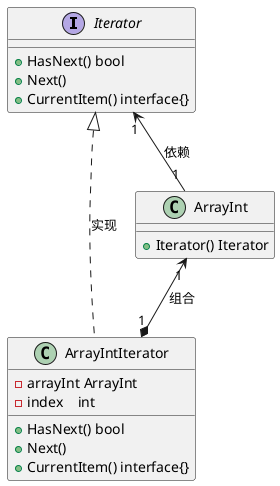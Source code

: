 @startuml proxy
interface       Iterator

Iterator <|.. ArrayIntIterator : 实现
Iterator "1" <-- "1" ArrayInt : 依赖
ArrayInt "1" <--* "1" ArrayIntIterator : 组合

interface Iterator{
    +HasNext() bool
	+Next()
	+CurrentItem() interface{}
}

class ArrayInt {
    +Iterator() Iterator
}

class ArrayIntIterator {
    -arrayInt ArrayInt
	-index    int   
    +HasNext() bool
    +Next()
	+CurrentItem() interface{}
}
@enduml
